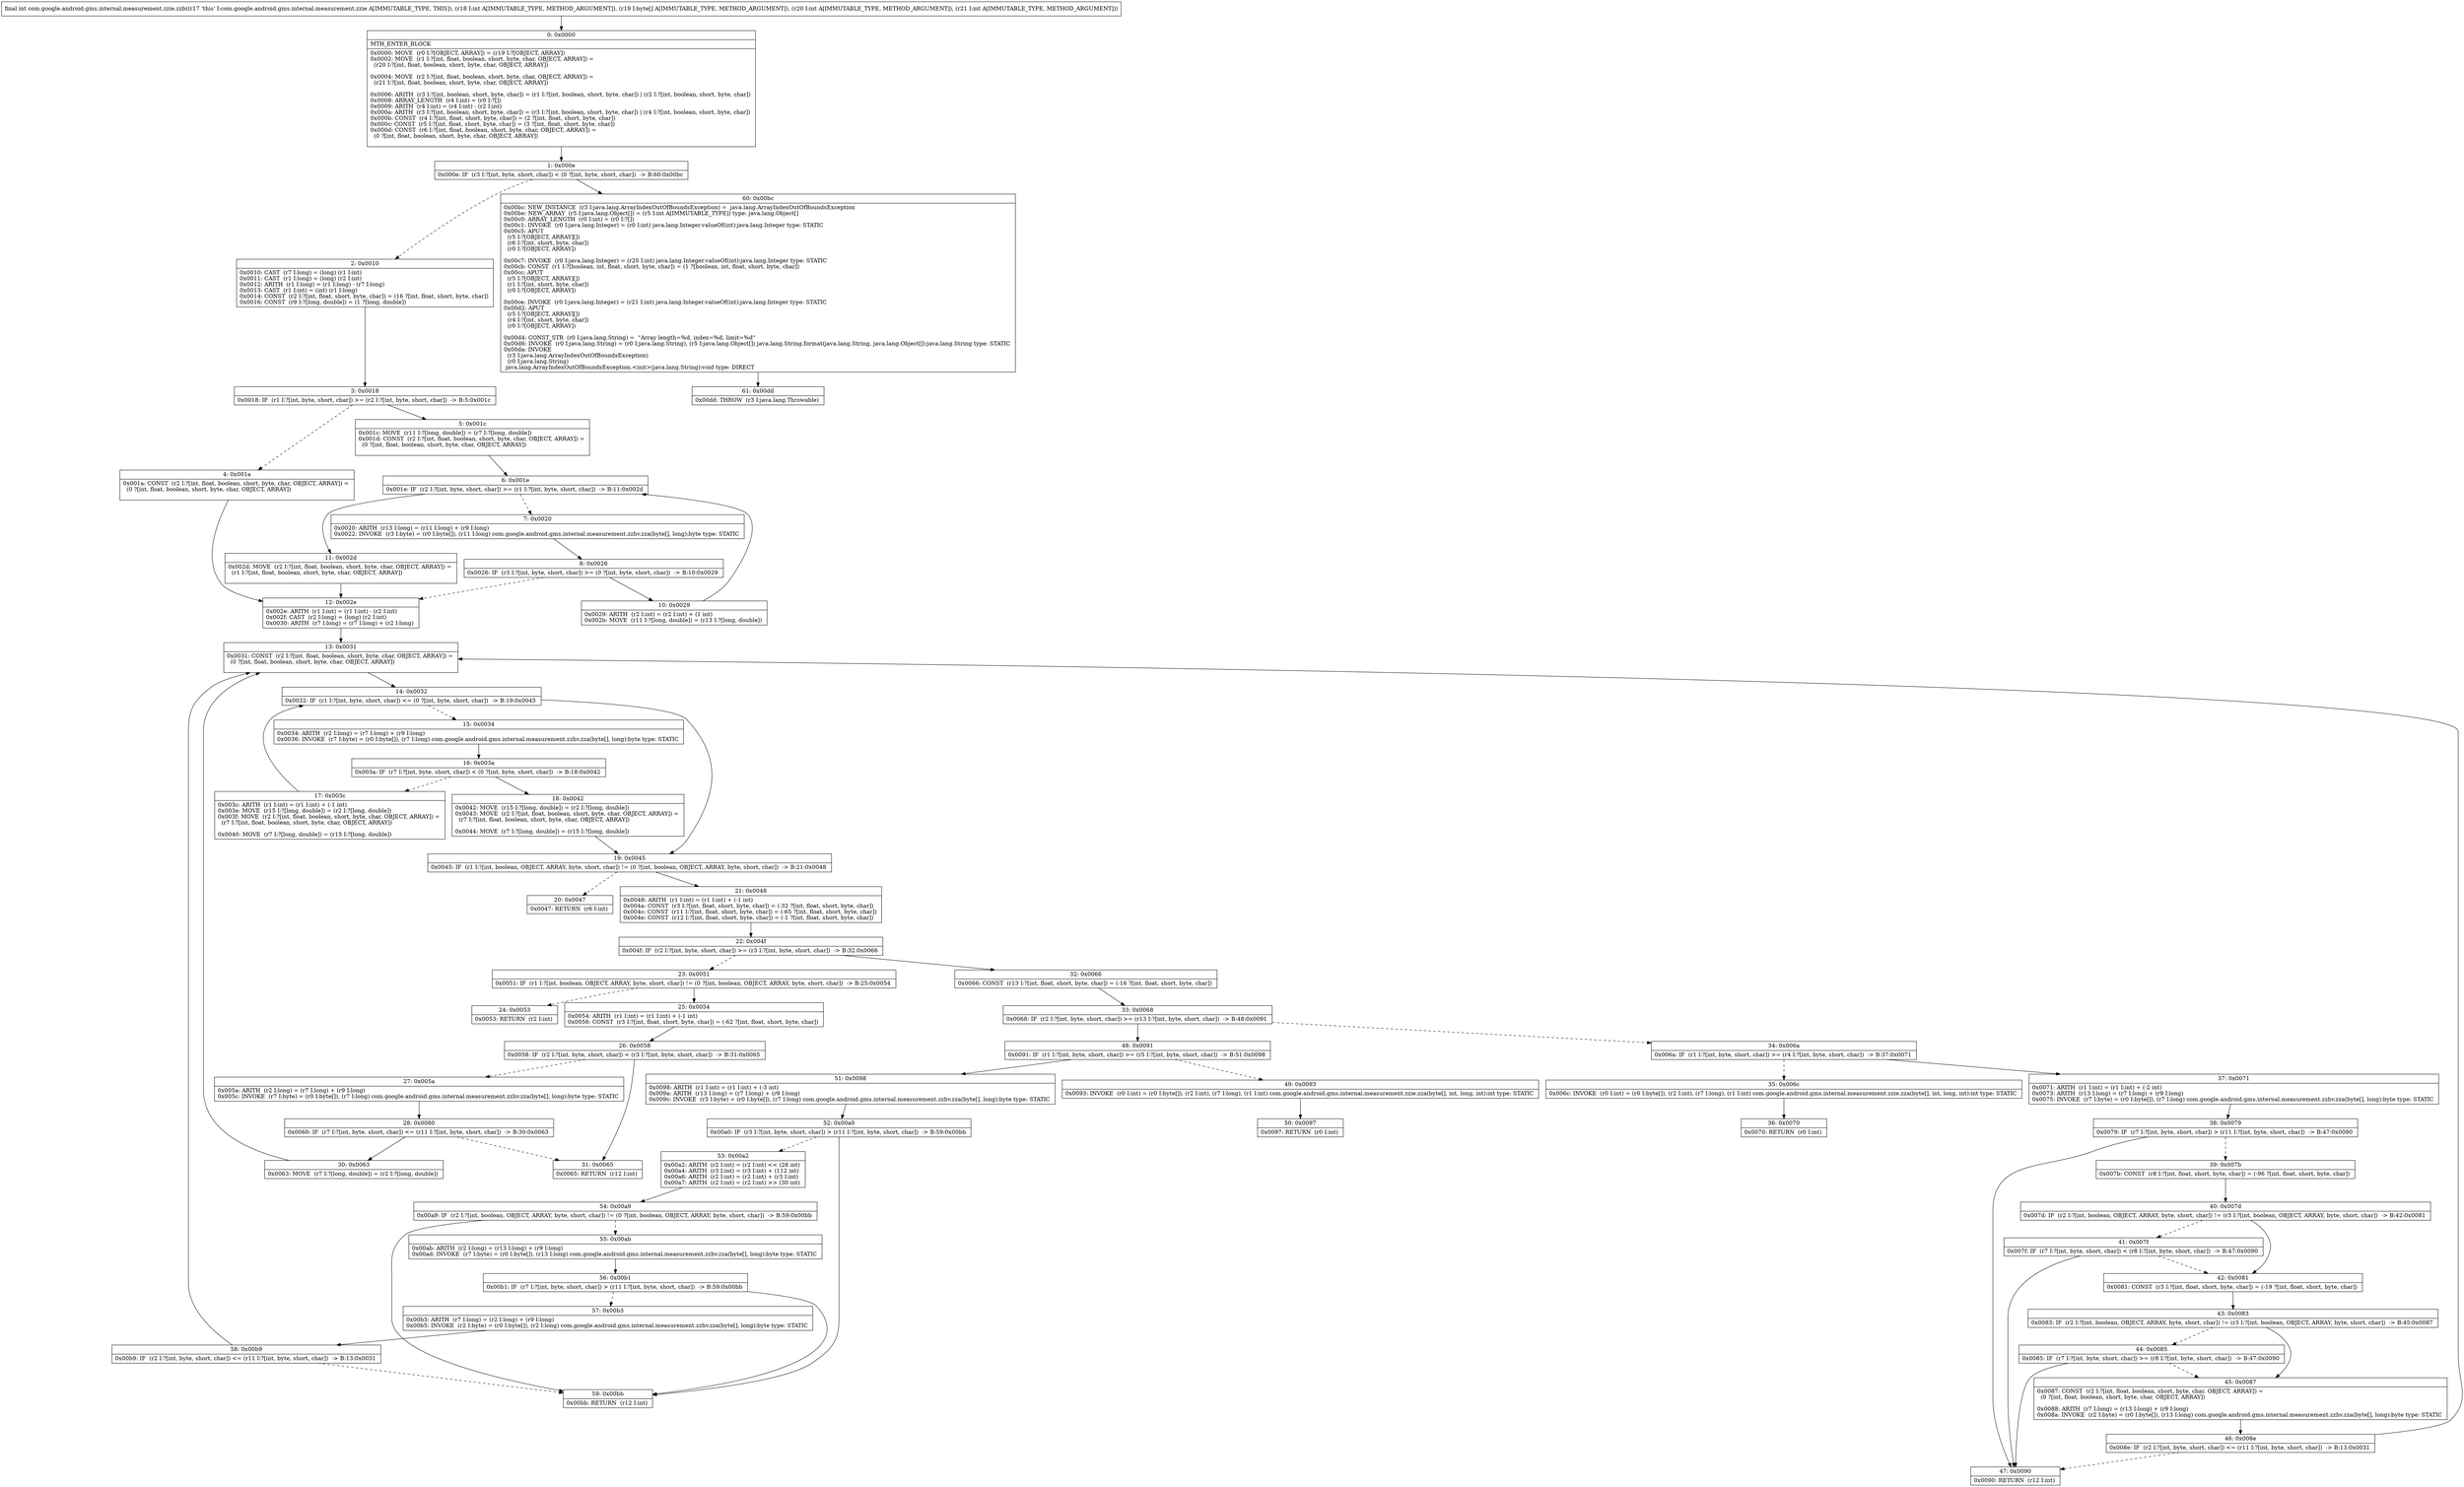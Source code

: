 digraph "CFG forcom.google.android.gms.internal.measurement.zzie.zzb(I[BII)I" {
Node_0 [shape=record,label="{0\:\ 0x0000|MTH_ENTER_BLOCK\l|0x0000: MOVE  (r0 I:?[OBJECT, ARRAY]) = (r19 I:?[OBJECT, ARRAY]) \l0x0002: MOVE  (r1 I:?[int, float, boolean, short, byte, char, OBJECT, ARRAY]) = \l  (r20 I:?[int, float, boolean, short, byte, char, OBJECT, ARRAY])\l \l0x0004: MOVE  (r2 I:?[int, float, boolean, short, byte, char, OBJECT, ARRAY]) = \l  (r21 I:?[int, float, boolean, short, byte, char, OBJECT, ARRAY])\l \l0x0006: ARITH  (r3 I:?[int, boolean, short, byte, char]) = (r1 I:?[int, boolean, short, byte, char]) \| (r2 I:?[int, boolean, short, byte, char]) \l0x0008: ARRAY_LENGTH  (r4 I:int) = (r0 I:?[]) \l0x0009: ARITH  (r4 I:int) = (r4 I:int) \- (r2 I:int) \l0x000a: ARITH  (r3 I:?[int, boolean, short, byte, char]) = (r3 I:?[int, boolean, short, byte, char]) \| (r4 I:?[int, boolean, short, byte, char]) \l0x000b: CONST  (r4 I:?[int, float, short, byte, char]) = (2 ?[int, float, short, byte, char]) \l0x000c: CONST  (r5 I:?[int, float, short, byte, char]) = (3 ?[int, float, short, byte, char]) \l0x000d: CONST  (r6 I:?[int, float, boolean, short, byte, char, OBJECT, ARRAY]) = \l  (0 ?[int, float, boolean, short, byte, char, OBJECT, ARRAY])\l \l}"];
Node_1 [shape=record,label="{1\:\ 0x000e|0x000e: IF  (r3 I:?[int, byte, short, char]) \< (0 ?[int, byte, short, char])  \-\> B:60:0x00bc \l}"];
Node_2 [shape=record,label="{2\:\ 0x0010|0x0010: CAST  (r7 I:long) = (long) (r1 I:int) \l0x0011: CAST  (r1 I:long) = (long) (r2 I:int) \l0x0012: ARITH  (r1 I:long) = (r1 I:long) \- (r7 I:long) \l0x0013: CAST  (r1 I:int) = (int) (r1 I:long) \l0x0014: CONST  (r2 I:?[int, float, short, byte, char]) = (16 ?[int, float, short, byte, char]) \l0x0016: CONST  (r9 I:?[long, double]) = (1 ?[long, double]) \l}"];
Node_3 [shape=record,label="{3\:\ 0x0018|0x0018: IF  (r1 I:?[int, byte, short, char]) \>= (r2 I:?[int, byte, short, char])  \-\> B:5:0x001c \l}"];
Node_4 [shape=record,label="{4\:\ 0x001a|0x001a: CONST  (r2 I:?[int, float, boolean, short, byte, char, OBJECT, ARRAY]) = \l  (0 ?[int, float, boolean, short, byte, char, OBJECT, ARRAY])\l \l}"];
Node_5 [shape=record,label="{5\:\ 0x001c|0x001c: MOVE  (r11 I:?[long, double]) = (r7 I:?[long, double]) \l0x001d: CONST  (r2 I:?[int, float, boolean, short, byte, char, OBJECT, ARRAY]) = \l  (0 ?[int, float, boolean, short, byte, char, OBJECT, ARRAY])\l \l}"];
Node_6 [shape=record,label="{6\:\ 0x001e|0x001e: IF  (r2 I:?[int, byte, short, char]) \>= (r1 I:?[int, byte, short, char])  \-\> B:11:0x002d \l}"];
Node_7 [shape=record,label="{7\:\ 0x0020|0x0020: ARITH  (r13 I:long) = (r11 I:long) + (r9 I:long) \l0x0022: INVOKE  (r3 I:byte) = (r0 I:byte[]), (r11 I:long) com.google.android.gms.internal.measurement.zzhv.zza(byte[], long):byte type: STATIC \l}"];
Node_8 [shape=record,label="{8\:\ 0x0026|0x0026: IF  (r3 I:?[int, byte, short, char]) \>= (0 ?[int, byte, short, char])  \-\> B:10:0x0029 \l}"];
Node_10 [shape=record,label="{10\:\ 0x0029|0x0029: ARITH  (r2 I:int) = (r2 I:int) + (1 int) \l0x002b: MOVE  (r11 I:?[long, double]) = (r13 I:?[long, double]) \l}"];
Node_11 [shape=record,label="{11\:\ 0x002d|0x002d: MOVE  (r2 I:?[int, float, boolean, short, byte, char, OBJECT, ARRAY]) = \l  (r1 I:?[int, float, boolean, short, byte, char, OBJECT, ARRAY])\l \l}"];
Node_12 [shape=record,label="{12\:\ 0x002e|0x002e: ARITH  (r1 I:int) = (r1 I:int) \- (r2 I:int) \l0x002f: CAST  (r2 I:long) = (long) (r2 I:int) \l0x0030: ARITH  (r7 I:long) = (r7 I:long) + (r2 I:long) \l}"];
Node_13 [shape=record,label="{13\:\ 0x0031|0x0031: CONST  (r2 I:?[int, float, boolean, short, byte, char, OBJECT, ARRAY]) = \l  (0 ?[int, float, boolean, short, byte, char, OBJECT, ARRAY])\l \l}"];
Node_14 [shape=record,label="{14\:\ 0x0032|0x0032: IF  (r1 I:?[int, byte, short, char]) \<= (0 ?[int, byte, short, char])  \-\> B:19:0x0045 \l}"];
Node_15 [shape=record,label="{15\:\ 0x0034|0x0034: ARITH  (r2 I:long) = (r7 I:long) + (r9 I:long) \l0x0036: INVOKE  (r7 I:byte) = (r0 I:byte[]), (r7 I:long) com.google.android.gms.internal.measurement.zzhv.zza(byte[], long):byte type: STATIC \l}"];
Node_16 [shape=record,label="{16\:\ 0x003a|0x003a: IF  (r7 I:?[int, byte, short, char]) \< (0 ?[int, byte, short, char])  \-\> B:18:0x0042 \l}"];
Node_17 [shape=record,label="{17\:\ 0x003c|0x003c: ARITH  (r1 I:int) = (r1 I:int) + (\-1 int) \l0x003e: MOVE  (r15 I:?[long, double]) = (r2 I:?[long, double]) \l0x003f: MOVE  (r2 I:?[int, float, boolean, short, byte, char, OBJECT, ARRAY]) = \l  (r7 I:?[int, float, boolean, short, byte, char, OBJECT, ARRAY])\l \l0x0040: MOVE  (r7 I:?[long, double]) = (r15 I:?[long, double]) \l}"];
Node_18 [shape=record,label="{18\:\ 0x0042|0x0042: MOVE  (r15 I:?[long, double]) = (r2 I:?[long, double]) \l0x0043: MOVE  (r2 I:?[int, float, boolean, short, byte, char, OBJECT, ARRAY]) = \l  (r7 I:?[int, float, boolean, short, byte, char, OBJECT, ARRAY])\l \l0x0044: MOVE  (r7 I:?[long, double]) = (r15 I:?[long, double]) \l}"];
Node_19 [shape=record,label="{19\:\ 0x0045|0x0045: IF  (r1 I:?[int, boolean, OBJECT, ARRAY, byte, short, char]) != (0 ?[int, boolean, OBJECT, ARRAY, byte, short, char])  \-\> B:21:0x0048 \l}"];
Node_20 [shape=record,label="{20\:\ 0x0047|0x0047: RETURN  (r6 I:int) \l}"];
Node_21 [shape=record,label="{21\:\ 0x0048|0x0048: ARITH  (r1 I:int) = (r1 I:int) + (\-1 int) \l0x004a: CONST  (r3 I:?[int, float, short, byte, char]) = (\-32 ?[int, float, short, byte, char]) \l0x004c: CONST  (r11 I:?[int, float, short, byte, char]) = (\-65 ?[int, float, short, byte, char]) \l0x004e: CONST  (r12 I:?[int, float, short, byte, char]) = (\-1 ?[int, float, short, byte, char]) \l}"];
Node_22 [shape=record,label="{22\:\ 0x004f|0x004f: IF  (r2 I:?[int, byte, short, char]) \>= (r3 I:?[int, byte, short, char])  \-\> B:32:0x0066 \l}"];
Node_23 [shape=record,label="{23\:\ 0x0051|0x0051: IF  (r1 I:?[int, boolean, OBJECT, ARRAY, byte, short, char]) != (0 ?[int, boolean, OBJECT, ARRAY, byte, short, char])  \-\> B:25:0x0054 \l}"];
Node_24 [shape=record,label="{24\:\ 0x0053|0x0053: RETURN  (r2 I:int) \l}"];
Node_25 [shape=record,label="{25\:\ 0x0054|0x0054: ARITH  (r1 I:int) = (r1 I:int) + (\-1 int) \l0x0056: CONST  (r3 I:?[int, float, short, byte, char]) = (\-62 ?[int, float, short, byte, char]) \l}"];
Node_26 [shape=record,label="{26\:\ 0x0058|0x0058: IF  (r2 I:?[int, byte, short, char]) \< (r3 I:?[int, byte, short, char])  \-\> B:31:0x0065 \l}"];
Node_27 [shape=record,label="{27\:\ 0x005a|0x005a: ARITH  (r2 I:long) = (r7 I:long) + (r9 I:long) \l0x005c: INVOKE  (r7 I:byte) = (r0 I:byte[]), (r7 I:long) com.google.android.gms.internal.measurement.zzhv.zza(byte[], long):byte type: STATIC \l}"];
Node_28 [shape=record,label="{28\:\ 0x0060|0x0060: IF  (r7 I:?[int, byte, short, char]) \<= (r11 I:?[int, byte, short, char])  \-\> B:30:0x0063 \l}"];
Node_30 [shape=record,label="{30\:\ 0x0063|0x0063: MOVE  (r7 I:?[long, double]) = (r2 I:?[long, double]) \l}"];
Node_31 [shape=record,label="{31\:\ 0x0065|0x0065: RETURN  (r12 I:int) \l}"];
Node_32 [shape=record,label="{32\:\ 0x0066|0x0066: CONST  (r13 I:?[int, float, short, byte, char]) = (\-16 ?[int, float, short, byte, char]) \l}"];
Node_33 [shape=record,label="{33\:\ 0x0068|0x0068: IF  (r2 I:?[int, byte, short, char]) \>= (r13 I:?[int, byte, short, char])  \-\> B:48:0x0091 \l}"];
Node_34 [shape=record,label="{34\:\ 0x006a|0x006a: IF  (r1 I:?[int, byte, short, char]) \>= (r4 I:?[int, byte, short, char])  \-\> B:37:0x0071 \l}"];
Node_35 [shape=record,label="{35\:\ 0x006c|0x006c: INVOKE  (r0 I:int) = (r0 I:byte[]), (r2 I:int), (r7 I:long), (r1 I:int) com.google.android.gms.internal.measurement.zzie.zza(byte[], int, long, int):int type: STATIC \l}"];
Node_36 [shape=record,label="{36\:\ 0x0070|0x0070: RETURN  (r0 I:int) \l}"];
Node_37 [shape=record,label="{37\:\ 0x0071|0x0071: ARITH  (r1 I:int) = (r1 I:int) + (\-2 int) \l0x0073: ARITH  (r13 I:long) = (r7 I:long) + (r9 I:long) \l0x0075: INVOKE  (r7 I:byte) = (r0 I:byte[]), (r7 I:long) com.google.android.gms.internal.measurement.zzhv.zza(byte[], long):byte type: STATIC \l}"];
Node_38 [shape=record,label="{38\:\ 0x0079|0x0079: IF  (r7 I:?[int, byte, short, char]) \> (r11 I:?[int, byte, short, char])  \-\> B:47:0x0090 \l}"];
Node_39 [shape=record,label="{39\:\ 0x007b|0x007b: CONST  (r8 I:?[int, float, short, byte, char]) = (\-96 ?[int, float, short, byte, char]) \l}"];
Node_40 [shape=record,label="{40\:\ 0x007d|0x007d: IF  (r2 I:?[int, boolean, OBJECT, ARRAY, byte, short, char]) != (r3 I:?[int, boolean, OBJECT, ARRAY, byte, short, char])  \-\> B:42:0x0081 \l}"];
Node_41 [shape=record,label="{41\:\ 0x007f|0x007f: IF  (r7 I:?[int, byte, short, char]) \< (r8 I:?[int, byte, short, char])  \-\> B:47:0x0090 \l}"];
Node_42 [shape=record,label="{42\:\ 0x0081|0x0081: CONST  (r3 I:?[int, float, short, byte, char]) = (\-19 ?[int, float, short, byte, char]) \l}"];
Node_43 [shape=record,label="{43\:\ 0x0083|0x0083: IF  (r2 I:?[int, boolean, OBJECT, ARRAY, byte, short, char]) != (r3 I:?[int, boolean, OBJECT, ARRAY, byte, short, char])  \-\> B:45:0x0087 \l}"];
Node_44 [shape=record,label="{44\:\ 0x0085|0x0085: IF  (r7 I:?[int, byte, short, char]) \>= (r8 I:?[int, byte, short, char])  \-\> B:47:0x0090 \l}"];
Node_45 [shape=record,label="{45\:\ 0x0087|0x0087: CONST  (r2 I:?[int, float, boolean, short, byte, char, OBJECT, ARRAY]) = \l  (0 ?[int, float, boolean, short, byte, char, OBJECT, ARRAY])\l \l0x0088: ARITH  (r7 I:long) = (r13 I:long) + (r9 I:long) \l0x008a: INVOKE  (r2 I:byte) = (r0 I:byte[]), (r13 I:long) com.google.android.gms.internal.measurement.zzhv.zza(byte[], long):byte type: STATIC \l}"];
Node_46 [shape=record,label="{46\:\ 0x008e|0x008e: IF  (r2 I:?[int, byte, short, char]) \<= (r11 I:?[int, byte, short, char])  \-\> B:13:0x0031 \l}"];
Node_47 [shape=record,label="{47\:\ 0x0090|0x0090: RETURN  (r12 I:int) \l}"];
Node_48 [shape=record,label="{48\:\ 0x0091|0x0091: IF  (r1 I:?[int, byte, short, char]) \>= (r5 I:?[int, byte, short, char])  \-\> B:51:0x0098 \l}"];
Node_49 [shape=record,label="{49\:\ 0x0093|0x0093: INVOKE  (r0 I:int) = (r0 I:byte[]), (r2 I:int), (r7 I:long), (r1 I:int) com.google.android.gms.internal.measurement.zzie.zza(byte[], int, long, int):int type: STATIC \l}"];
Node_50 [shape=record,label="{50\:\ 0x0097|0x0097: RETURN  (r0 I:int) \l}"];
Node_51 [shape=record,label="{51\:\ 0x0098|0x0098: ARITH  (r1 I:int) = (r1 I:int) + (\-3 int) \l0x009a: ARITH  (r13 I:long) = (r7 I:long) + (r9 I:long) \l0x009c: INVOKE  (r3 I:byte) = (r0 I:byte[]), (r7 I:long) com.google.android.gms.internal.measurement.zzhv.zza(byte[], long):byte type: STATIC \l}"];
Node_52 [shape=record,label="{52\:\ 0x00a0|0x00a0: IF  (r3 I:?[int, byte, short, char]) \> (r11 I:?[int, byte, short, char])  \-\> B:59:0x00bb \l}"];
Node_53 [shape=record,label="{53\:\ 0x00a2|0x00a2: ARITH  (r2 I:int) = (r2 I:int) \<\< (28 int) \l0x00a4: ARITH  (r3 I:int) = (r3 I:int) + (112 int) \l0x00a6: ARITH  (r2 I:int) = (r2 I:int) + (r3 I:int) \l0x00a7: ARITH  (r2 I:int) = (r2 I:int) \>\> (30 int) \l}"];
Node_54 [shape=record,label="{54\:\ 0x00a9|0x00a9: IF  (r2 I:?[int, boolean, OBJECT, ARRAY, byte, short, char]) != (0 ?[int, boolean, OBJECT, ARRAY, byte, short, char])  \-\> B:59:0x00bb \l}"];
Node_55 [shape=record,label="{55\:\ 0x00ab|0x00ab: ARITH  (r2 I:long) = (r13 I:long) + (r9 I:long) \l0x00ad: INVOKE  (r7 I:byte) = (r0 I:byte[]), (r13 I:long) com.google.android.gms.internal.measurement.zzhv.zza(byte[], long):byte type: STATIC \l}"];
Node_56 [shape=record,label="{56\:\ 0x00b1|0x00b1: IF  (r7 I:?[int, byte, short, char]) \> (r11 I:?[int, byte, short, char])  \-\> B:59:0x00bb \l}"];
Node_57 [shape=record,label="{57\:\ 0x00b3|0x00b3: ARITH  (r7 I:long) = (r2 I:long) + (r9 I:long) \l0x00b5: INVOKE  (r2 I:byte) = (r0 I:byte[]), (r2 I:long) com.google.android.gms.internal.measurement.zzhv.zza(byte[], long):byte type: STATIC \l}"];
Node_58 [shape=record,label="{58\:\ 0x00b9|0x00b9: IF  (r2 I:?[int, byte, short, char]) \<= (r11 I:?[int, byte, short, char])  \-\> B:13:0x0031 \l}"];
Node_59 [shape=record,label="{59\:\ 0x00bb|0x00bb: RETURN  (r12 I:int) \l}"];
Node_60 [shape=record,label="{60\:\ 0x00bc|0x00bc: NEW_INSTANCE  (r3 I:java.lang.ArrayIndexOutOfBoundsException) =  java.lang.ArrayIndexOutOfBoundsException \l0x00be: NEW_ARRAY  (r5 I:java.lang.Object[]) = (r5 I:int A[IMMUTABLE_TYPE]) type: java.lang.Object[] \l0x00c0: ARRAY_LENGTH  (r0 I:int) = (r0 I:?[]) \l0x00c1: INVOKE  (r0 I:java.lang.Integer) = (r0 I:int) java.lang.Integer.valueOf(int):java.lang.Integer type: STATIC \l0x00c5: APUT  \l  (r5 I:?[OBJECT, ARRAY][])\l  (r6 I:?[int, short, byte, char])\l  (r0 I:?[OBJECT, ARRAY])\l \l0x00c7: INVOKE  (r0 I:java.lang.Integer) = (r20 I:int) java.lang.Integer.valueOf(int):java.lang.Integer type: STATIC \l0x00cb: CONST  (r1 I:?[boolean, int, float, short, byte, char]) = (1 ?[boolean, int, float, short, byte, char]) \l0x00cc: APUT  \l  (r5 I:?[OBJECT, ARRAY][])\l  (r1 I:?[int, short, byte, char])\l  (r0 I:?[OBJECT, ARRAY])\l \l0x00ce: INVOKE  (r0 I:java.lang.Integer) = (r21 I:int) java.lang.Integer.valueOf(int):java.lang.Integer type: STATIC \l0x00d2: APUT  \l  (r5 I:?[OBJECT, ARRAY][])\l  (r4 I:?[int, short, byte, char])\l  (r0 I:?[OBJECT, ARRAY])\l \l0x00d4: CONST_STR  (r0 I:java.lang.String) =  \"Array length=%d, index=%d, limit=%d\" \l0x00d6: INVOKE  (r0 I:java.lang.String) = (r0 I:java.lang.String), (r5 I:java.lang.Object[]) java.lang.String.format(java.lang.String, java.lang.Object[]):java.lang.String type: STATIC \l0x00da: INVOKE  \l  (r3 I:java.lang.ArrayIndexOutOfBoundsException)\l  (r0 I:java.lang.String)\l java.lang.ArrayIndexOutOfBoundsException.\<init\>(java.lang.String):void type: DIRECT \l}"];
Node_61 [shape=record,label="{61\:\ 0x00dd|0x00dd: THROW  (r3 I:java.lang.Throwable) \l}"];
MethodNode[shape=record,label="{final int com.google.android.gms.internal.measurement.zzie.zzb((r17 'this' I:com.google.android.gms.internal.measurement.zzie A[IMMUTABLE_TYPE, THIS]), (r18 I:int A[IMMUTABLE_TYPE, METHOD_ARGUMENT]), (r19 I:byte[] A[IMMUTABLE_TYPE, METHOD_ARGUMENT]), (r20 I:int A[IMMUTABLE_TYPE, METHOD_ARGUMENT]), (r21 I:int A[IMMUTABLE_TYPE, METHOD_ARGUMENT])) }"];
MethodNode -> Node_0;
Node_0 -> Node_1;
Node_1 -> Node_2[style=dashed];
Node_1 -> Node_60;
Node_2 -> Node_3;
Node_3 -> Node_4[style=dashed];
Node_3 -> Node_5;
Node_4 -> Node_12;
Node_5 -> Node_6;
Node_6 -> Node_7[style=dashed];
Node_6 -> Node_11;
Node_7 -> Node_8;
Node_8 -> Node_10;
Node_8 -> Node_12[style=dashed];
Node_10 -> Node_6;
Node_11 -> Node_12;
Node_12 -> Node_13;
Node_13 -> Node_14;
Node_14 -> Node_15[style=dashed];
Node_14 -> Node_19;
Node_15 -> Node_16;
Node_16 -> Node_17[style=dashed];
Node_16 -> Node_18;
Node_17 -> Node_14;
Node_18 -> Node_19;
Node_19 -> Node_20[style=dashed];
Node_19 -> Node_21;
Node_21 -> Node_22;
Node_22 -> Node_23[style=dashed];
Node_22 -> Node_32;
Node_23 -> Node_24[style=dashed];
Node_23 -> Node_25;
Node_25 -> Node_26;
Node_26 -> Node_27[style=dashed];
Node_26 -> Node_31;
Node_27 -> Node_28;
Node_28 -> Node_30;
Node_28 -> Node_31[style=dashed];
Node_30 -> Node_13;
Node_32 -> Node_33;
Node_33 -> Node_34[style=dashed];
Node_33 -> Node_48;
Node_34 -> Node_35[style=dashed];
Node_34 -> Node_37;
Node_35 -> Node_36;
Node_37 -> Node_38;
Node_38 -> Node_39[style=dashed];
Node_38 -> Node_47;
Node_39 -> Node_40;
Node_40 -> Node_41[style=dashed];
Node_40 -> Node_42;
Node_41 -> Node_42[style=dashed];
Node_41 -> Node_47;
Node_42 -> Node_43;
Node_43 -> Node_44[style=dashed];
Node_43 -> Node_45;
Node_44 -> Node_45[style=dashed];
Node_44 -> Node_47;
Node_45 -> Node_46;
Node_46 -> Node_13;
Node_46 -> Node_47[style=dashed];
Node_48 -> Node_49[style=dashed];
Node_48 -> Node_51;
Node_49 -> Node_50;
Node_51 -> Node_52;
Node_52 -> Node_53[style=dashed];
Node_52 -> Node_59;
Node_53 -> Node_54;
Node_54 -> Node_55[style=dashed];
Node_54 -> Node_59;
Node_55 -> Node_56;
Node_56 -> Node_57[style=dashed];
Node_56 -> Node_59;
Node_57 -> Node_58;
Node_58 -> Node_13;
Node_58 -> Node_59[style=dashed];
Node_60 -> Node_61;
}

